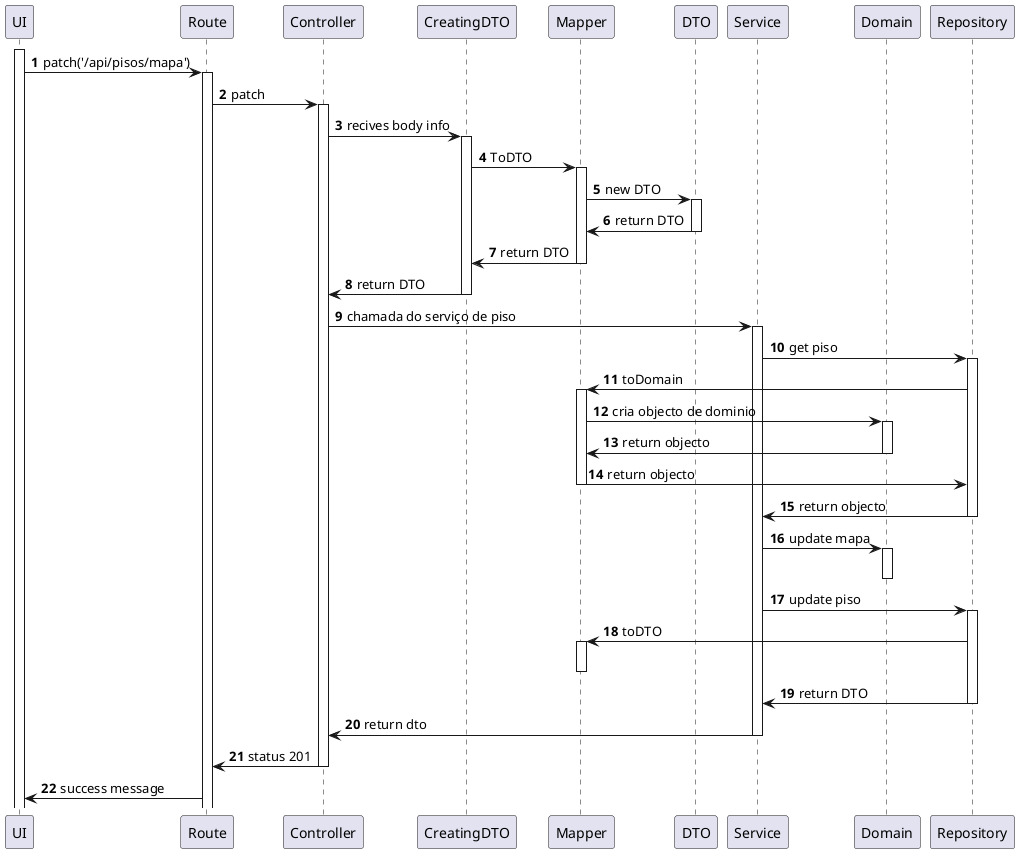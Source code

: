 @startuml
'https://plantuml.com/sequence-diagram

autonumber

participant UI as UI
participant Route  as R
participant Controller as C
participant CreatingDTO as CDTO
participant Mapper as M
participant DTO as DTO
participant Service as S
participant Domain as D
participant Repository as Repo


activate UI

UI -> R : patch('/api/pisos/mapa')

activate R

R -> C : patch

activate C

C -> CDTO : recives body info

activate CDTO

CDTO -> M : ToDTO

activate M

M -> DTO : new DTO

activate DTO

DTO -> M : return DTO

deactivate DTO

M -> CDTO : return DTO

deactivate M

CDTO -> C : return DTO

deactivate CDTO

C -> S : chamada do serviço de piso

activate S

S -> Repo : get piso

activate Repo

Repo -> M : toDomain

activate M

M -> D : cria objecto de dominio

activate D

D -> M : return objecto

deactivate D

M -> Repo : return objecto

deactivate M

Repo -> S : return objecto

deactivate Repo

S -> D : update mapa

activate D
deactivate D

S-> Repo : update piso

activate Repo

Repo -> M : toDTO

activate M
deactivate M

Repo -> S : return DTO

deactivate Repo

S-> C : return dto

deactivate S

C -> R : status 201

deactivate C

R -> UI : success message

@enduml